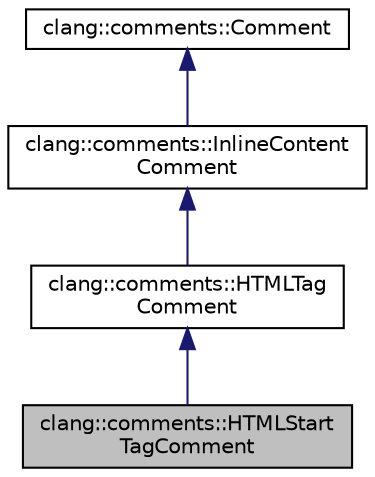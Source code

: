 digraph "clang::comments::HTMLStartTagComment"
{
 // LATEX_PDF_SIZE
  bgcolor="transparent";
  edge [fontname="Helvetica",fontsize="10",labelfontname="Helvetica",labelfontsize="10"];
  node [fontname="Helvetica",fontsize="10",shape=record];
  Node1 [label="clang::comments::HTMLStart\lTagComment",height=0.2,width=0.4,color="black", fillcolor="grey75", style="filled", fontcolor="black",tooltip="An opening HTML tag with attributes."];
  Node2 -> Node1 [dir="back",color="midnightblue",fontsize="10",style="solid",fontname="Helvetica"];
  Node2 [label="clang::comments::HTMLTag\lComment",height=0.2,width=0.4,color="black",URL="$classclang_1_1comments_1_1HTMLTagComment.html",tooltip="Abstract class for opening and closing HTML tags."];
  Node3 -> Node2 [dir="back",color="midnightblue",fontsize="10",style="solid",fontname="Helvetica"];
  Node3 [label="clang::comments::InlineContent\lComment",height=0.2,width=0.4,color="black",URL="$classclang_1_1comments_1_1InlineContentComment.html",tooltip="Inline content (contained within a block)."];
  Node4 -> Node3 [dir="back",color="midnightblue",fontsize="10",style="solid",fontname="Helvetica"];
  Node4 [label="clang::comments::Comment",height=0.2,width=0.4,color="black",URL="$classclang_1_1comments_1_1Comment.html",tooltip="Any part of the comment."];
}
